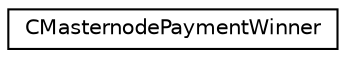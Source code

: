 digraph "Graphical Class Hierarchy"
{
  edge [fontname="Helvetica",fontsize="10",labelfontname="Helvetica",labelfontsize="10"];
  node [fontname="Helvetica",fontsize="10",shape=record];
  rankdir="LR";
  Node0 [label="CMasternodePaymentWinner",height=0.2,width=0.4,color="black", fillcolor="white", style="filled",URL="$d5/d2b/class_c_masternode_payment_winner.html"];
}
